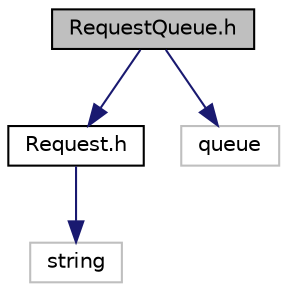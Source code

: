 digraph "RequestQueue.h"
{
 // LATEX_PDF_SIZE
  edge [fontname="Helvetica",fontsize="10",labelfontname="Helvetica",labelfontsize="10"];
  node [fontname="Helvetica",fontsize="10",shape=record];
  Node1 [label="RequestQueue.h",height=0.2,width=0.4,color="black", fillcolor="grey75", style="filled", fontcolor="black",tooltip="Defines the RequestQueue class that manages a queue of requests."];
  Node1 -> Node2 [color="midnightblue",fontsize="10",style="solid",fontname="Helvetica"];
  Node2 [label="Request.h",height=0.2,width=0.4,color="black", fillcolor="white", style="filled",URL="$Request_8h.html",tooltip="Defines the Request class that represents a web request."];
  Node2 -> Node3 [color="midnightblue",fontsize="10",style="solid",fontname="Helvetica"];
  Node3 [label="string",height=0.2,width=0.4,color="grey75", fillcolor="white", style="filled",tooltip=" "];
  Node1 -> Node4 [color="midnightblue",fontsize="10",style="solid",fontname="Helvetica"];
  Node4 [label="queue",height=0.2,width=0.4,color="grey75", fillcolor="white", style="filled",tooltip=" "];
}
